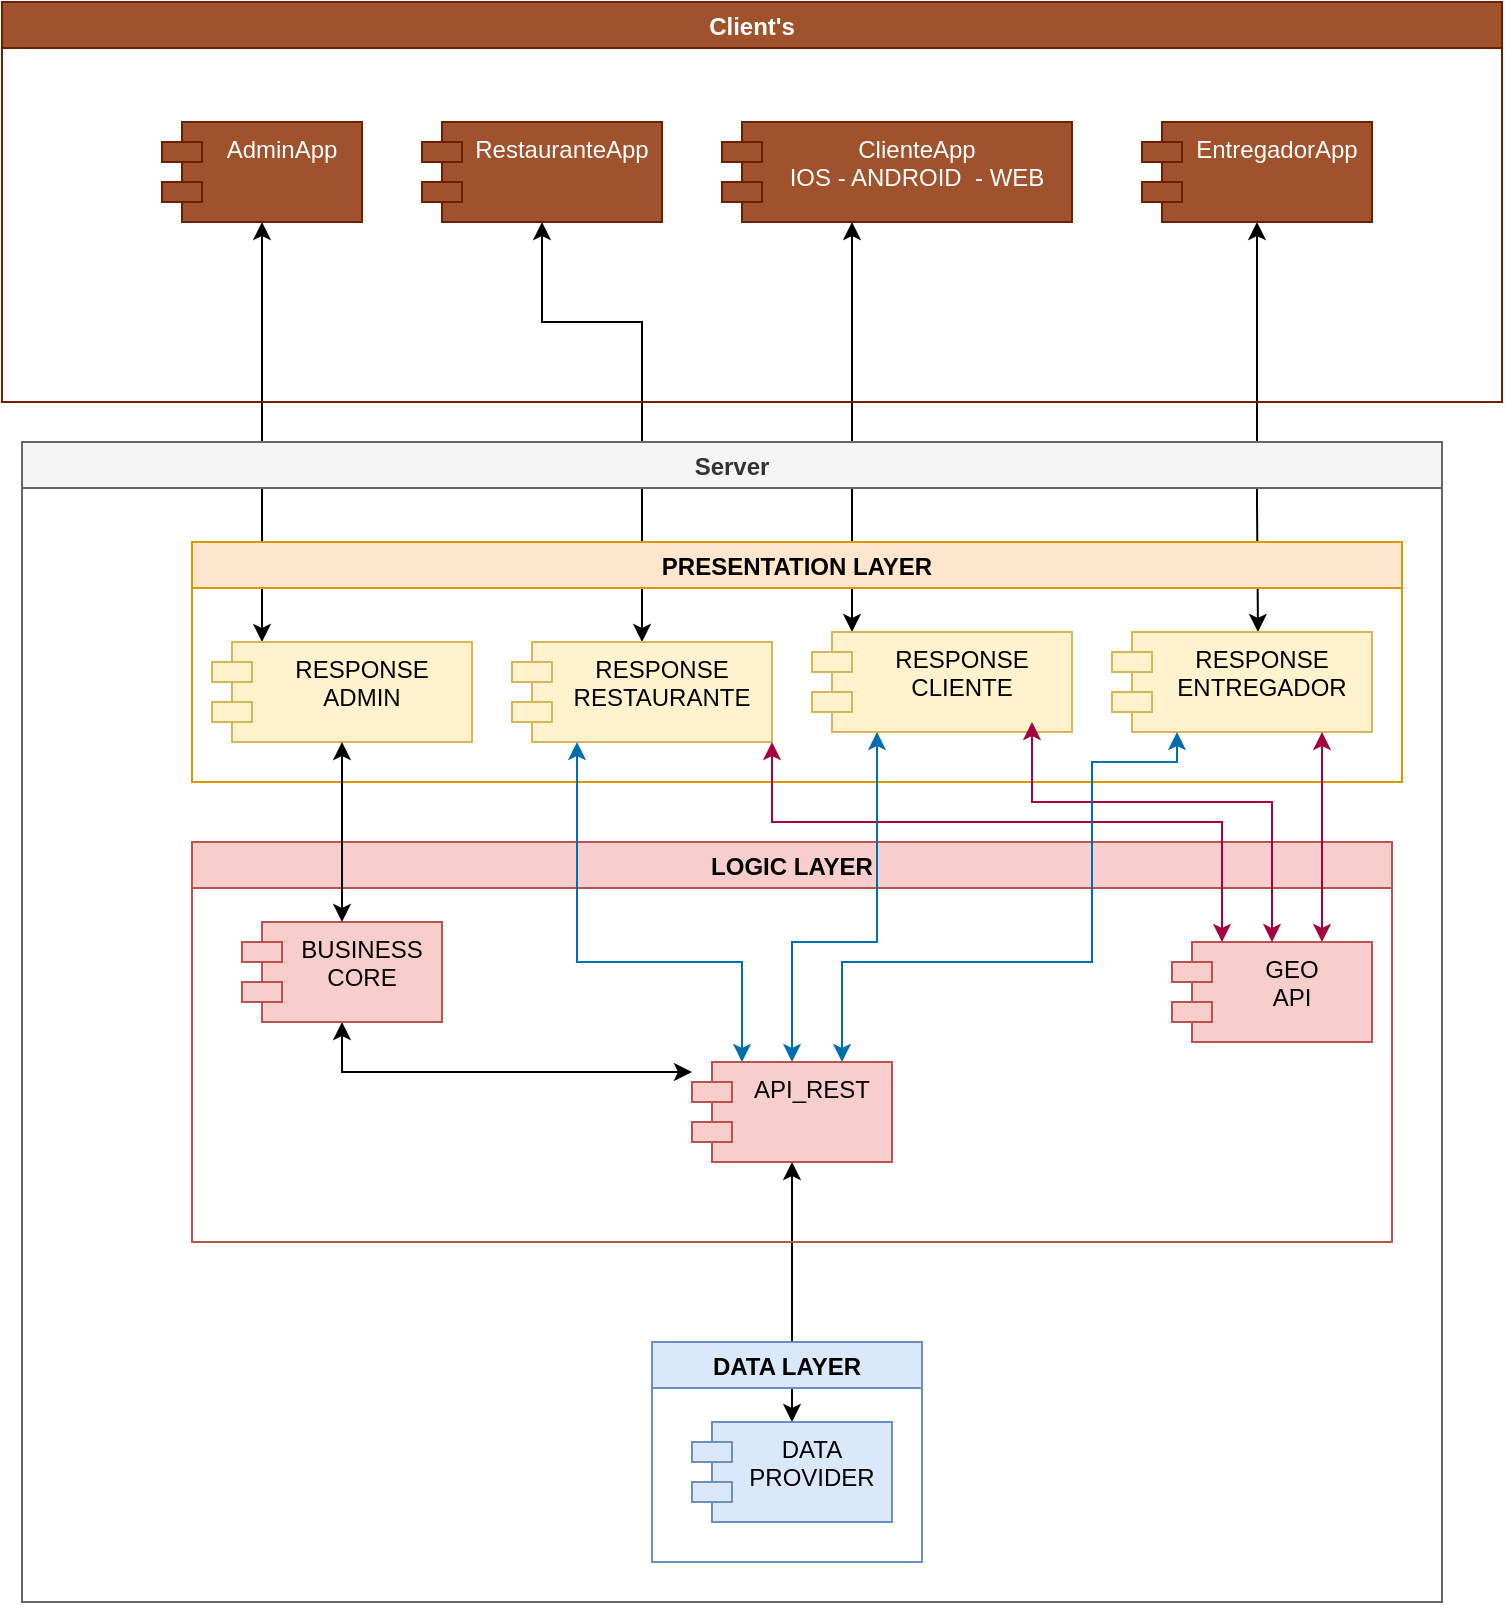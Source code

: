 <mxfile version="17.4.6"><diagram id="H3DCq2ni3ghy4dlXR6VI" name="Page-1"><mxGraphModel dx="868" dy="452" grid="1" gridSize="10" guides="1" tooltips="1" connect="1" arrows="1" fold="1" page="1" pageScale="1" pageWidth="850" pageHeight="1100" math="0" shadow="0"><root><mxCell id="0"/><mxCell id="1" parent="0"/><mxCell id="iA1ath8phrTGZNmdMcXn-23" style="edgeStyle=orthogonalEdgeStyle;rounded=0;orthogonalLoop=1;jettySize=auto;html=1;startArrow=classic;startFill=1;" edge="1" parent="1" source="iA1ath8phrTGZNmdMcXn-1" target="iA1ath8phrTGZNmdMcXn-19"><mxGeometry relative="1" as="geometry"><Array as="points"><mxPoint x="475" y="170"/><mxPoint x="475" y="170"/></Array></mxGeometry></mxCell><mxCell id="iA1ath8phrTGZNmdMcXn-21" style="edgeStyle=orthogonalEdgeStyle;rounded=0;orthogonalLoop=1;jettySize=auto;html=1;startArrow=classic;startFill=1;" edge="1" parent="1" source="iA1ath8phrTGZNmdMcXn-2" target="iA1ath8phrTGZNmdMcXn-20"><mxGeometry relative="1" as="geometry"><Array as="points"><mxPoint x="678" y="270"/><mxPoint x="678" y="270"/></Array></mxGeometry></mxCell><mxCell id="iA1ath8phrTGZNmdMcXn-24" style="edgeStyle=orthogonalEdgeStyle;rounded=0;orthogonalLoop=1;jettySize=auto;html=1;startArrow=classic;startFill=1;" edge="1" parent="1" source="iA1ath8phrTGZNmdMcXn-3" target="iA1ath8phrTGZNmdMcXn-18"><mxGeometry relative="1" as="geometry"><Array as="points"><mxPoint x="320" y="180"/><mxPoint x="370" y="180"/></Array></mxGeometry></mxCell><mxCell id="iA1ath8phrTGZNmdMcXn-17" style="edgeStyle=orthogonalEdgeStyle;rounded=0;orthogonalLoop=1;jettySize=auto;html=1;startArrow=classic;startFill=1;" edge="1" parent="1" source="iA1ath8phrTGZNmdMcXn-4" target="iA1ath8phrTGZNmdMcXn-8"><mxGeometry relative="1" as="geometry"><Array as="points"><mxPoint x="180" y="180"/><mxPoint x="180" y="180"/></Array></mxGeometry></mxCell><mxCell id="iA1ath8phrTGZNmdMcXn-10" value="Server" style="swimlane;fillColor=#f5f5f5;strokeColor=#666666;fontColor=#333333;" vertex="1" parent="1"><mxGeometry x="60" y="240" width="710" height="580" as="geometry"/></mxCell><mxCell id="iA1ath8phrTGZNmdMcXn-16" style="edgeStyle=orthogonalEdgeStyle;rounded=0;orthogonalLoop=1;jettySize=auto;html=1;startArrow=classic;startFill=1;" edge="1" parent="iA1ath8phrTGZNmdMcXn-10" source="iA1ath8phrTGZNmdMcXn-6" target="iA1ath8phrTGZNmdMcXn-7"><mxGeometry relative="1" as="geometry"><Array as="points"><mxPoint x="385" y="500"/></Array></mxGeometry></mxCell><mxCell id="iA1ath8phrTGZNmdMcXn-28" value="PRESENTATION LAYER" style="swimlane;fillColor=#ffe6cc;strokeColor=#d79b00;" vertex="1" parent="iA1ath8phrTGZNmdMcXn-10"><mxGeometry x="85" y="50" width="605" height="120" as="geometry"/></mxCell><mxCell id="iA1ath8phrTGZNmdMcXn-8" value="RESPONSE&#xA;ADMIN" style="shape=module;align=left;spacingLeft=20;align=center;verticalAlign=top;fillColor=#fff2cc;strokeColor=#d6b656;" vertex="1" parent="iA1ath8phrTGZNmdMcXn-28"><mxGeometry x="10" y="50" width="130" height="50" as="geometry"/></mxCell><mxCell id="iA1ath8phrTGZNmdMcXn-18" value="RESPONSE&#xA;RESTAURANTE" style="shape=module;align=left;spacingLeft=20;align=center;verticalAlign=top;fillColor=#fff2cc;strokeColor=#d6b656;" vertex="1" parent="iA1ath8phrTGZNmdMcXn-28"><mxGeometry x="160" y="50" width="130" height="50" as="geometry"/></mxCell><mxCell id="iA1ath8phrTGZNmdMcXn-19" value="RESPONSE&#xA;CLIENTE&#xA;" style="shape=module;align=left;spacingLeft=20;align=center;verticalAlign=top;fillColor=#fff2cc;strokeColor=#d6b656;" vertex="1" parent="iA1ath8phrTGZNmdMcXn-28"><mxGeometry x="310" y="45" width="130" height="50" as="geometry"/></mxCell><mxCell id="iA1ath8phrTGZNmdMcXn-20" value="RESPONSE&#xA;ENTREGADOR&#xA;" style="shape=module;align=left;spacingLeft=20;align=center;verticalAlign=top;fillColor=#fff2cc;strokeColor=#d6b656;" vertex="1" parent="iA1ath8phrTGZNmdMcXn-28"><mxGeometry x="460" y="45" width="130" height="50" as="geometry"/></mxCell><mxCell id="iA1ath8phrTGZNmdMcXn-29" value="DATA LAYER" style="swimlane;fillColor=#dae8fc;strokeColor=#6c8ebf;" vertex="1" parent="iA1ath8phrTGZNmdMcXn-10"><mxGeometry x="315" y="450" width="135" height="110" as="geometry"/></mxCell><mxCell id="iA1ath8phrTGZNmdMcXn-7" value="DATA&#xA;PROVIDER&#xA;" style="shape=module;align=left;spacingLeft=20;align=center;verticalAlign=top;fillColor=#dae8fc;strokeColor=#6c8ebf;" vertex="1" parent="iA1ath8phrTGZNmdMcXn-29"><mxGeometry x="20" y="40" width="100" height="50" as="geometry"/></mxCell><mxCell id="iA1ath8phrTGZNmdMcXn-30" value="LOGIC LAYER" style="swimlane;fillColor=#f8cecc;strokeColor=#b85450;" vertex="1" parent="iA1ath8phrTGZNmdMcXn-10"><mxGeometry x="85" y="200" width="600" height="200" as="geometry"/></mxCell><mxCell id="iA1ath8phrTGZNmdMcXn-6" value="API_REST" style="shape=module;align=left;spacingLeft=20;align=center;verticalAlign=top;fillColor=#f8cecc;strokeColor=#b85450;" vertex="1" parent="iA1ath8phrTGZNmdMcXn-30"><mxGeometry x="250" y="110" width="100" height="50" as="geometry"/></mxCell><mxCell id="iA1ath8phrTGZNmdMcXn-34" style="edgeStyle=orthogonalEdgeStyle;rounded=0;orthogonalLoop=1;jettySize=auto;html=1;startArrow=classic;startFill=1;" edge="1" parent="iA1ath8phrTGZNmdMcXn-30" source="iA1ath8phrTGZNmdMcXn-13" target="iA1ath8phrTGZNmdMcXn-6"><mxGeometry relative="1" as="geometry"><Array as="points"><mxPoint x="170" y="115"/><mxPoint x="170" y="115"/></Array></mxGeometry></mxCell><mxCell id="iA1ath8phrTGZNmdMcXn-13" value="BUSINESS&#xA;CORE&#xA;" style="shape=module;align=left;spacingLeft=20;align=center;verticalAlign=top;fillColor=#f8cecc;strokeColor=#b85450;" vertex="1" parent="iA1ath8phrTGZNmdMcXn-30"><mxGeometry x="25" y="40" width="100" height="50" as="geometry"/></mxCell><mxCell id="iA1ath8phrTGZNmdMcXn-36" value="GEO&#xA;API&#xA;" style="shape=module;align=left;spacingLeft=20;align=center;verticalAlign=top;fillColor=#f8cecc;strokeColor=#b85450;" vertex="1" parent="iA1ath8phrTGZNmdMcXn-30"><mxGeometry x="490" y="50" width="100" height="50" as="geometry"/></mxCell><mxCell id="iA1ath8phrTGZNmdMcXn-35" style="edgeStyle=orthogonalEdgeStyle;rounded=0;orthogonalLoop=1;jettySize=auto;html=1;startArrow=classic;startFill=1;" edge="1" parent="iA1ath8phrTGZNmdMcXn-10" source="iA1ath8phrTGZNmdMcXn-8" target="iA1ath8phrTGZNmdMcXn-13"><mxGeometry relative="1" as="geometry"/></mxCell><mxCell id="iA1ath8phrTGZNmdMcXn-41" style="edgeStyle=orthogonalEdgeStyle;rounded=0;orthogonalLoop=1;jettySize=auto;html=1;exitX=0.25;exitY=1;exitDx=0;exitDy=0;entryX=0.25;entryY=0;entryDx=0;entryDy=0;startArrow=classic;startFill=1;fillColor=#1ba1e2;strokeColor=#006EAF;" edge="1" parent="iA1ath8phrTGZNmdMcXn-10" source="iA1ath8phrTGZNmdMcXn-18" target="iA1ath8phrTGZNmdMcXn-6"><mxGeometry relative="1" as="geometry"><Array as="points"><mxPoint x="278" y="260"/><mxPoint x="360" y="260"/></Array></mxGeometry></mxCell><mxCell id="iA1ath8phrTGZNmdMcXn-42" style="edgeStyle=orthogonalEdgeStyle;rounded=0;orthogonalLoop=1;jettySize=auto;html=1;entryX=0.75;entryY=0;entryDx=0;entryDy=0;startArrow=classic;startFill=1;fillColor=#d80073;strokeColor=#A50040;" edge="1" parent="iA1ath8phrTGZNmdMcXn-10" target="iA1ath8phrTGZNmdMcXn-36"><mxGeometry relative="1" as="geometry"><mxPoint x="650" y="145" as="sourcePoint"/><Array as="points"><mxPoint x="650" y="145"/></Array></mxGeometry></mxCell><mxCell id="iA1ath8phrTGZNmdMcXn-43" style="edgeStyle=orthogonalEdgeStyle;rounded=0;orthogonalLoop=1;jettySize=auto;html=1;startArrow=classic;startFill=1;fillColor=#d80073;strokeColor=#A50040;" edge="1" parent="iA1ath8phrTGZNmdMcXn-10" target="iA1ath8phrTGZNmdMcXn-36"><mxGeometry relative="1" as="geometry"><mxPoint x="505" y="140" as="sourcePoint"/><Array as="points"><mxPoint x="505" y="145"/><mxPoint x="505" y="180"/><mxPoint x="625" y="180"/></Array></mxGeometry></mxCell><mxCell id="iA1ath8phrTGZNmdMcXn-44" style="edgeStyle=orthogonalEdgeStyle;rounded=0;orthogonalLoop=1;jettySize=auto;html=1;exitX=1;exitY=1;exitDx=0;exitDy=0;entryX=0.25;entryY=0;entryDx=0;entryDy=0;startArrow=classic;startFill=1;fillColor=#d80073;strokeColor=#A50040;" edge="1" parent="iA1ath8phrTGZNmdMcXn-10" source="iA1ath8phrTGZNmdMcXn-18" target="iA1ath8phrTGZNmdMcXn-36"><mxGeometry relative="1" as="geometry"><Array as="points"><mxPoint x="375" y="190"/><mxPoint x="600" y="190"/></Array></mxGeometry></mxCell><mxCell id="iA1ath8phrTGZNmdMcXn-45" style="edgeStyle=orthogonalEdgeStyle;rounded=0;orthogonalLoop=1;jettySize=auto;html=1;exitX=0.25;exitY=1;exitDx=0;exitDy=0;startArrow=classic;startFill=1;fillColor=#1ba1e2;strokeColor=#006EAF;" edge="1" parent="iA1ath8phrTGZNmdMcXn-10" source="iA1ath8phrTGZNmdMcXn-19" target="iA1ath8phrTGZNmdMcXn-6"><mxGeometry relative="1" as="geometry"><Array as="points"><mxPoint x="428" y="250"/><mxPoint x="385" y="250"/></Array></mxGeometry></mxCell><mxCell id="iA1ath8phrTGZNmdMcXn-46" style="edgeStyle=orthogonalEdgeStyle;rounded=0;orthogonalLoop=1;jettySize=auto;html=1;exitX=0.25;exitY=1;exitDx=0;exitDy=0;entryX=0.75;entryY=0;entryDx=0;entryDy=0;startArrow=classic;startFill=1;fillColor=#1ba1e2;strokeColor=#006EAF;" edge="1" parent="iA1ath8phrTGZNmdMcXn-10" source="iA1ath8phrTGZNmdMcXn-20" target="iA1ath8phrTGZNmdMcXn-6"><mxGeometry relative="1" as="geometry"><Array as="points"><mxPoint x="578" y="160"/><mxPoint x="535" y="160"/><mxPoint x="535" y="260"/><mxPoint x="410" y="260"/></Array></mxGeometry></mxCell><mxCell id="iA1ath8phrTGZNmdMcXn-51" value="Client's" style="swimlane;fillColor=#a0522d;fontColor=#ffffff;strokeColor=#6D1F00;" vertex="1" parent="1"><mxGeometry x="50" y="20" width="750" height="200" as="geometry"/></mxCell><mxCell id="iA1ath8phrTGZNmdMcXn-4" value="AdminApp" style="shape=module;align=left;spacingLeft=20;align=center;verticalAlign=top;fillColor=#a0522d;fontColor=#ffffff;strokeColor=#6D1F00;" vertex="1" parent="iA1ath8phrTGZNmdMcXn-51"><mxGeometry x="80" y="60" width="100" height="50" as="geometry"/></mxCell><mxCell id="iA1ath8phrTGZNmdMcXn-3" value="RestauranteApp" style="shape=module;align=left;spacingLeft=20;align=center;verticalAlign=top;fillColor=#a0522d;fontColor=#ffffff;strokeColor=#6D1F00;" vertex="1" parent="iA1ath8phrTGZNmdMcXn-51"><mxGeometry x="210" y="60" width="120" height="50" as="geometry"/></mxCell><mxCell id="iA1ath8phrTGZNmdMcXn-1" value="ClienteApp&#xA;IOS - ANDROID  - WEB&#xA;" style="shape=module;align=left;spacingLeft=20;align=center;verticalAlign=top;fillColor=#a0522d;fontColor=#ffffff;strokeColor=#6D1F00;" vertex="1" parent="iA1ath8phrTGZNmdMcXn-51"><mxGeometry x="360" y="60" width="175" height="50" as="geometry"/></mxCell><mxCell id="iA1ath8phrTGZNmdMcXn-2" value="EntregadorApp" style="shape=module;align=left;spacingLeft=20;align=center;verticalAlign=top;fillColor=#a0522d;fontColor=#ffffff;strokeColor=#6D1F00;" vertex="1" parent="iA1ath8phrTGZNmdMcXn-51"><mxGeometry x="570" y="60" width="115" height="50" as="geometry"/></mxCell></root></mxGraphModel></diagram></mxfile>